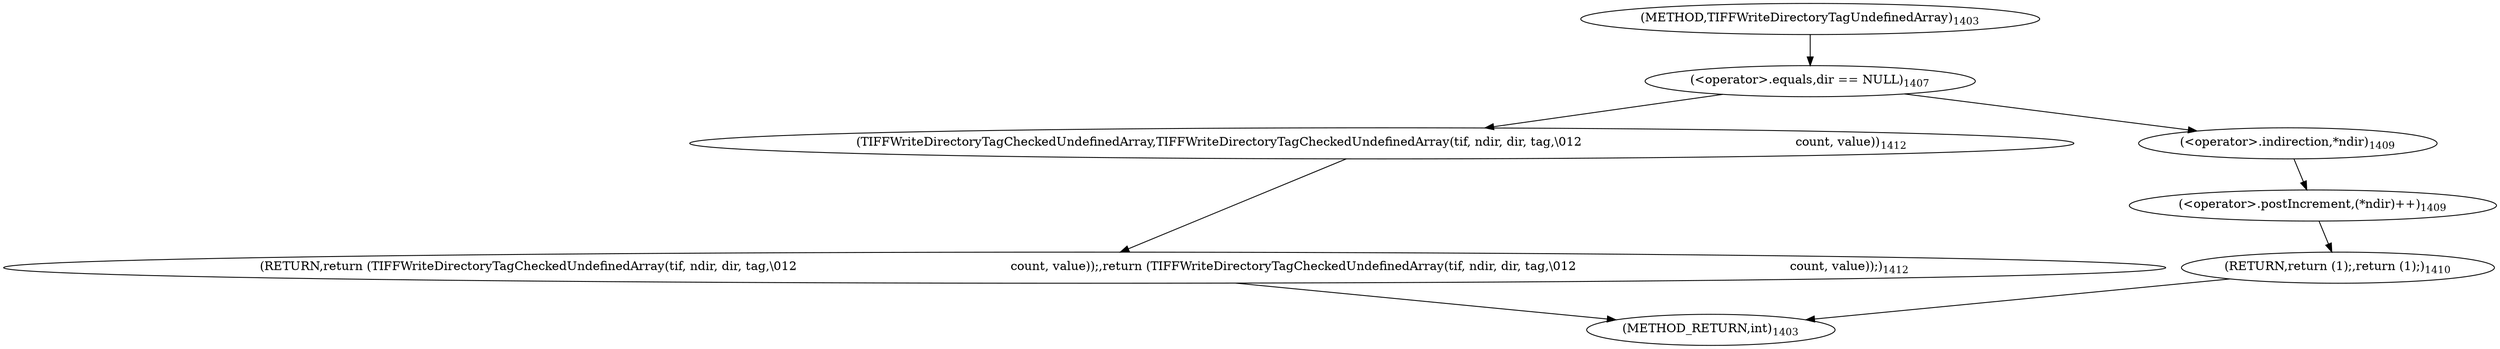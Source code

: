 digraph "TIFFWriteDirectoryTagUndefinedArray" {  
"67934" [label = <(RETURN,return (TIFFWriteDirectoryTagCheckedUndefinedArray(tif, ndir, dir, tag,\012                                                       count, value));,return (TIFFWriteDirectoryTagCheckedUndefinedArray(tif, ndir, dir, tag,\012                                                       count, value));)<SUB>1412</SUB>> ]
"67925" [label = <(&lt;operator&gt;.equals,dir == NULL)<SUB>1407</SUB>> ]
"67935" [label = <(TIFFWriteDirectoryTagCheckedUndefinedArray,TIFFWriteDirectoryTagCheckedUndefinedArray(tif, ndir, dir, tag,\012                                                       count, value))<SUB>1412</SUB>> ]
"67929" [label = <(&lt;operator&gt;.postIncrement,(*ndir)++)<SUB>1409</SUB>> ]
"67932" [label = <(RETURN,return (1);,return (1);)<SUB>1410</SUB>> ]
"67930" [label = <(&lt;operator&gt;.indirection,*ndir)<SUB>1409</SUB>> ]
"67916" [label = <(METHOD,TIFFWriteDirectoryTagUndefinedArray)<SUB>1403</SUB>> ]
"67942" [label = <(METHOD_RETURN,int)<SUB>1403</SUB>> ]
  "67934" -> "67942" 
  "67925" -> "67930" 
  "67925" -> "67935" 
  "67935" -> "67934" 
  "67929" -> "67932" 
  "67932" -> "67942" 
  "67930" -> "67929" 
  "67916" -> "67925" 
}

